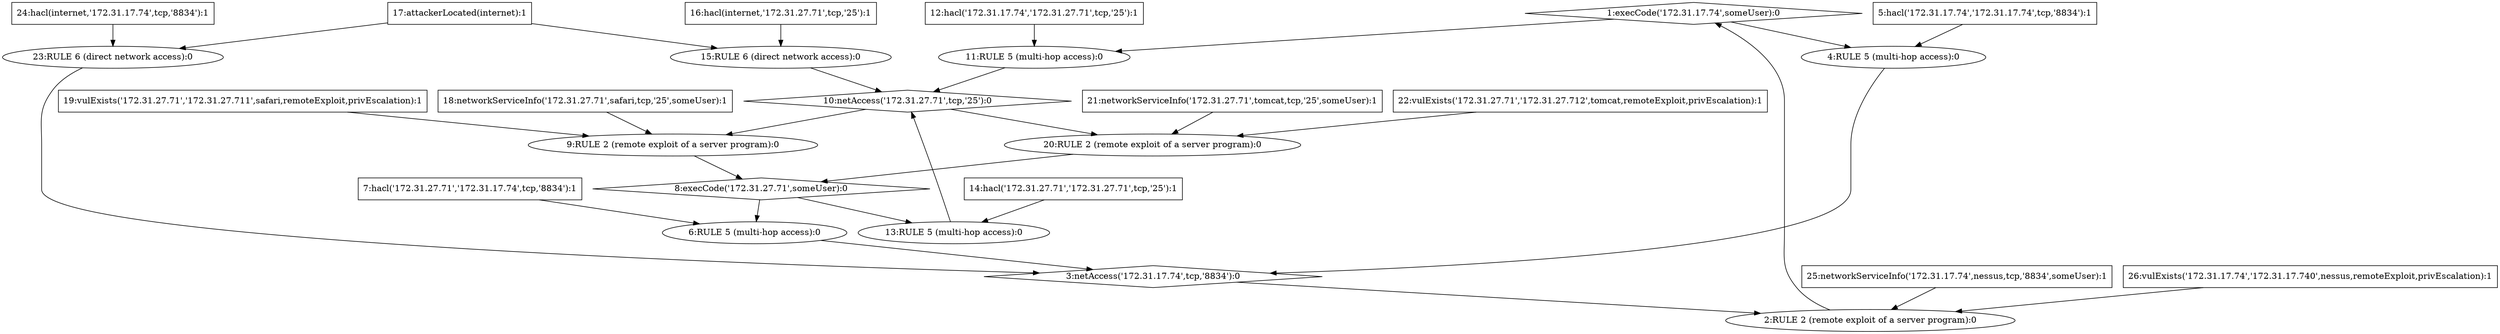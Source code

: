 digraph G {
	1 [label="1:execCode('172.31.17.74',someUser):0",shape=diamond];
	2 [label="2:RULE 2 (remote exploit of a server program):0",shape=ellipse];
	3 [label="3:netAccess('172.31.17.74',tcp,'8834'):0",shape=diamond];
	4 [label="4:RULE 5 (multi-hop access):0",shape=ellipse];
	5 [label="5:hacl('172.31.17.74','172.31.17.74',tcp,'8834'):1",shape=box];
	6 [label="6:RULE 5 (multi-hop access):0",shape=ellipse];
	7 [label="7:hacl('172.31.27.71','172.31.17.74',tcp,'8834'):1",shape=box];
	8 [label="8:execCode('172.31.27.71',someUser):0",shape=diamond];
	9 [label="9:RULE 2 (remote exploit of a server program):0",shape=ellipse];
	10 [label="10:netAccess('172.31.27.71',tcp,'25'):0",shape=diamond];
	11 [label="11:RULE 5 (multi-hop access):0",shape=ellipse];
	12 [label="12:hacl('172.31.17.74','172.31.27.71',tcp,'25'):1",shape=box];
	13 [label="13:RULE 5 (multi-hop access):0",shape=ellipse];
	14 [label="14:hacl('172.31.27.71','172.31.27.71',tcp,'25'):1",shape=box];
	15 [label="15:RULE 6 (direct network access):0",shape=ellipse];
	16 [label="16:hacl(internet,'172.31.27.71',tcp,'25'):1",shape=box];
	17 [label="17:attackerLocated(internet):1",shape=box];
	18 [label="18:networkServiceInfo('172.31.27.71',safari,tcp,'25',someUser):1",shape=box];
	19 [label="19:vulExists('172.31.27.71','172.31.27.711',safari,remoteExploit,privEscalation):1",shape=box];
	20 [label="20:RULE 2 (remote exploit of a server program):0",shape=ellipse];
	21 [label="21:networkServiceInfo('172.31.27.71',tomcat,tcp,'25',someUser):1",shape=box];
	22 [label="22:vulExists('172.31.27.71','172.31.27.712',tomcat,remoteExploit,privEscalation):1",shape=box];
	23 [label="23:RULE 6 (direct network access):0",shape=ellipse];
	24 [label="24:hacl(internet,'172.31.17.74',tcp,'8834'):1",shape=box];
	25 [label="25:networkServiceInfo('172.31.17.74',nessus,tcp,'8834',someUser):1",shape=box];
	26 [label="26:vulExists('172.31.17.74','172.31.17.740',nessus,remoteExploit,privEscalation):1",shape=box];
	5 -> 	4;
	1 -> 	4;
	4 -> 	3;
	7 -> 	6;
	12 -> 	11;
	1 -> 	11;
	11 -> 	10;
	14 -> 	13;
	8 -> 	13;
	13 -> 	10;
	16 -> 	15;
	17 -> 	15;
	15 -> 	10;
	10 -> 	9;
	18 -> 	9;
	19 -> 	9;
	9 -> 	8;
	10 -> 	20;
	21 -> 	20;
	22 -> 	20;
	20 -> 	8;
	8 -> 	6;
	6 -> 	3;
	24 -> 	23;
	17 -> 	23;
	23 -> 	3;
	3 -> 	2;
	25 -> 	2;
	26 -> 	2;
	2 -> 	1;
}
